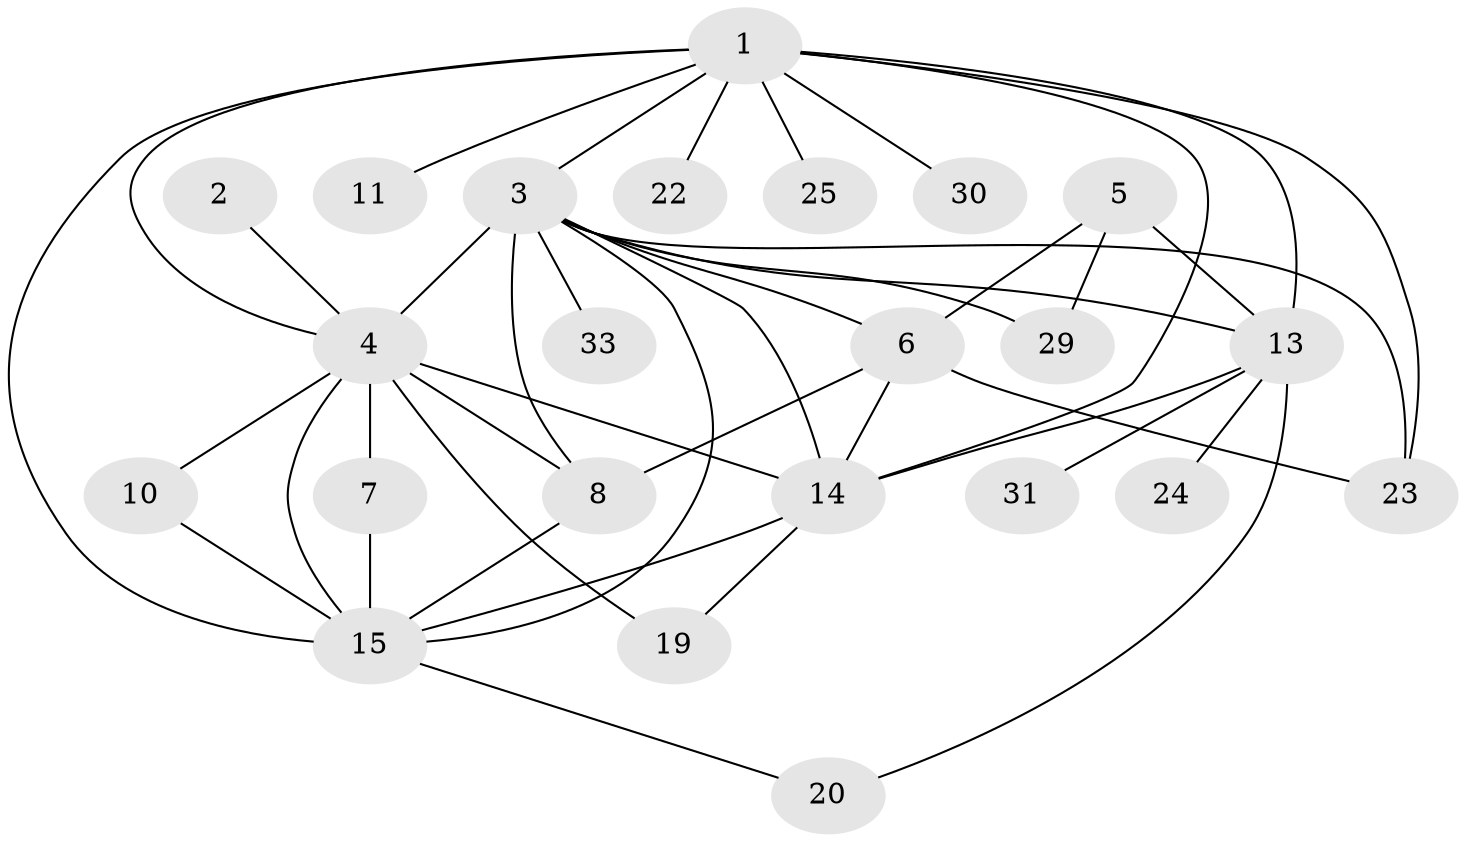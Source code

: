 // original degree distribution, {3: 0.1981981981981982, 1: 0.24324324324324326, 2: 0.23423423423423423, 4: 0.14414414414414414, 7: 0.009009009009009009, 0: 0.0990990990990991, 5: 0.05405405405405406, 6: 0.018018018018018018}
// Generated by graph-tools (version 1.1) at 2025/48/03/04/25 22:48:33]
// undirected, 23 vertices, 42 edges
graph export_dot {
  node [color=gray90,style=filled];
  1;
  2;
  3;
  4;
  5;
  6;
  7;
  8;
  10;
  11;
  13;
  14;
  15;
  19;
  20;
  22;
  23;
  24;
  25;
  29;
  30;
  31;
  33;
  1 -- 3 [weight=1.0];
  1 -- 4 [weight=1.0];
  1 -- 11 [weight=1.0];
  1 -- 13 [weight=2.0];
  1 -- 14 [weight=1.0];
  1 -- 15 [weight=2.0];
  1 -- 22 [weight=2.0];
  1 -- 23 [weight=1.0];
  1 -- 25 [weight=1.0];
  1 -- 30 [weight=2.0];
  2 -- 4 [weight=1.0];
  3 -- 4 [weight=2.0];
  3 -- 6 [weight=1.0];
  3 -- 8 [weight=2.0];
  3 -- 13 [weight=2.0];
  3 -- 14 [weight=2.0];
  3 -- 15 [weight=1.0];
  3 -- 23 [weight=1.0];
  3 -- 29 [weight=1.0];
  3 -- 33 [weight=1.0];
  4 -- 7 [weight=1.0];
  4 -- 8 [weight=1.0];
  4 -- 10 [weight=1.0];
  4 -- 14 [weight=1.0];
  4 -- 15 [weight=2.0];
  4 -- 19 [weight=1.0];
  5 -- 6 [weight=1.0];
  5 -- 13 [weight=1.0];
  5 -- 29 [weight=1.0];
  6 -- 8 [weight=1.0];
  6 -- 14 [weight=1.0];
  6 -- 23 [weight=2.0];
  7 -- 15 [weight=2.0];
  8 -- 15 [weight=1.0];
  10 -- 15 [weight=1.0];
  13 -- 14 [weight=1.0];
  13 -- 20 [weight=1.0];
  13 -- 24 [weight=1.0];
  13 -- 31 [weight=1.0];
  14 -- 15 [weight=1.0];
  14 -- 19 [weight=1.0];
  15 -- 20 [weight=1.0];
}
